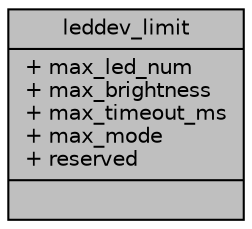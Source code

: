 digraph "leddev_limit"
{
 // INTERACTIVE_SVG=YES
 // LATEX_PDF_SIZE
  bgcolor="transparent";
  edge [fontname="Helvetica",fontsize="10",labelfontname="Helvetica",labelfontsize="10"];
  node [fontname="Helvetica",fontsize="10",shape=record];
  Node1 [label="{leddev_limit\n|+ max_led_num\l+ max_brightness\l+ max_timeout_ms\l+ max_mode\l+ reserved\l|}",height=0.2,width=0.4,color="black", fillcolor="grey75", style="filled", fontcolor="black",tooltip=" "];
}
